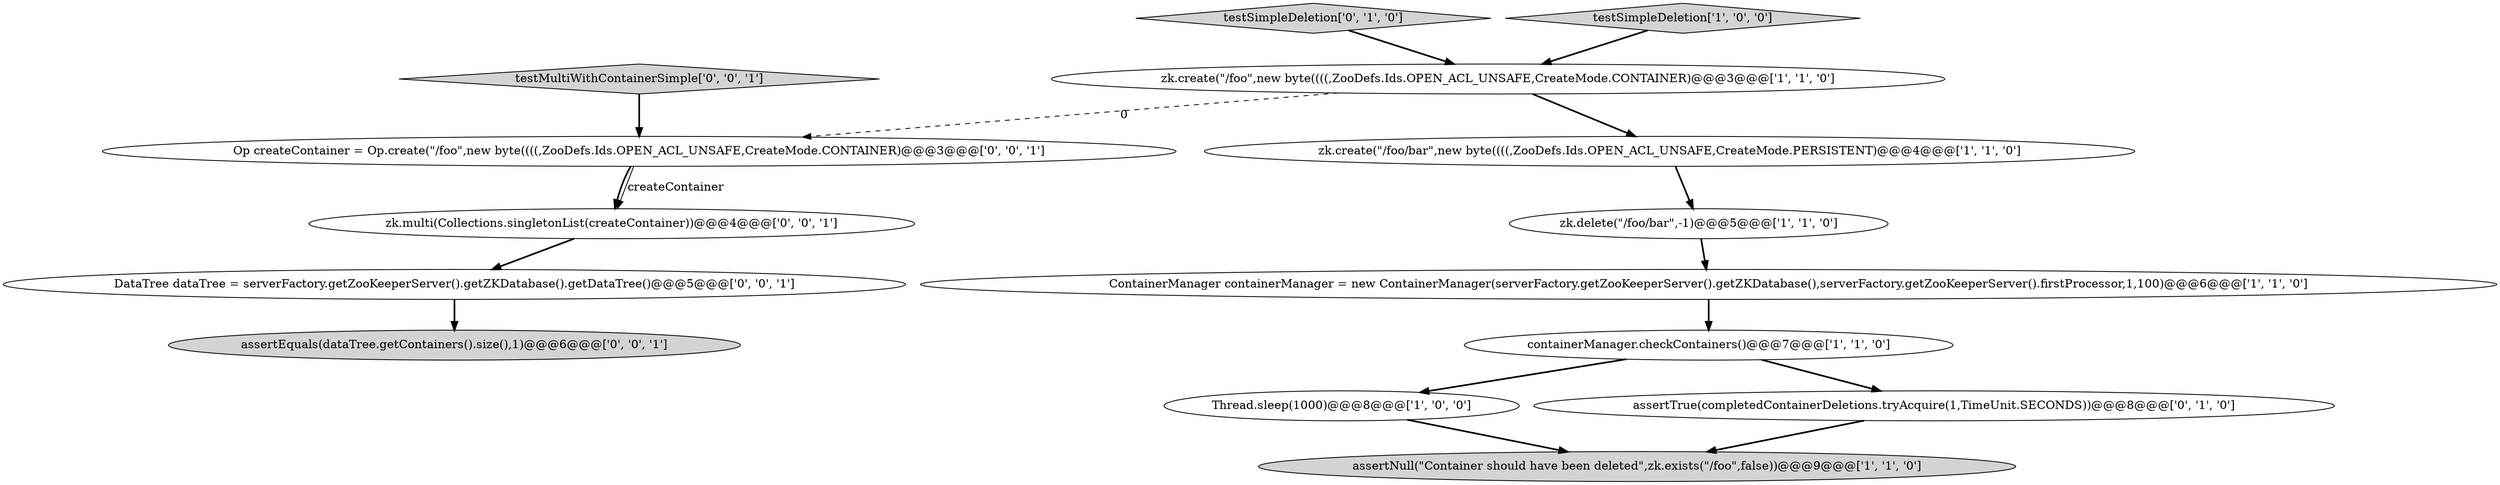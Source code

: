 digraph {
13 [style = filled, label = "assertEquals(dataTree.getContainers().size(),1)@@@6@@@['0', '0', '1']", fillcolor = lightgray, shape = ellipse image = "AAA0AAABBB3BBB"];
11 [style = filled, label = "DataTree dataTree = serverFactory.getZooKeeperServer().getZKDatabase().getDataTree()@@@5@@@['0', '0', '1']", fillcolor = white, shape = ellipse image = "AAA0AAABBB3BBB"];
4 [style = filled, label = "zk.delete(\"/foo/bar\",-1)@@@5@@@['1', '1', '0']", fillcolor = white, shape = ellipse image = "AAA0AAABBB1BBB"];
5 [style = filled, label = "ContainerManager containerManager = new ContainerManager(serverFactory.getZooKeeperServer().getZKDatabase(),serverFactory.getZooKeeperServer().firstProcessor,1,100)@@@6@@@['1', '1', '0']", fillcolor = white, shape = ellipse image = "AAA0AAABBB1BBB"];
14 [style = filled, label = "testMultiWithContainerSimple['0', '0', '1']", fillcolor = lightgray, shape = diamond image = "AAA0AAABBB3BBB"];
12 [style = filled, label = "Op createContainer = Op.create(\"/foo\",new byte((((,ZooDefs.Ids.OPEN_ACL_UNSAFE,CreateMode.CONTAINER)@@@3@@@['0', '0', '1']", fillcolor = white, shape = ellipse image = "AAA0AAABBB3BBB"];
3 [style = filled, label = "assertNull(\"Container should have been deleted\",zk.exists(\"/foo\",false))@@@9@@@['1', '1', '0']", fillcolor = lightgray, shape = ellipse image = "AAA0AAABBB1BBB"];
10 [style = filled, label = "zk.multi(Collections.singletonList(createContainer))@@@4@@@['0', '0', '1']", fillcolor = white, shape = ellipse image = "AAA0AAABBB3BBB"];
7 [style = filled, label = "zk.create(\"/foo/bar\",new byte((((,ZooDefs.Ids.OPEN_ACL_UNSAFE,CreateMode.PERSISTENT)@@@4@@@['1', '1', '0']", fillcolor = white, shape = ellipse image = "AAA0AAABBB1BBB"];
2 [style = filled, label = "containerManager.checkContainers()@@@7@@@['1', '1', '0']", fillcolor = white, shape = ellipse image = "AAA0AAABBB1BBB"];
9 [style = filled, label = "testSimpleDeletion['0', '1', '0']", fillcolor = lightgray, shape = diamond image = "AAA0AAABBB2BBB"];
0 [style = filled, label = "zk.create(\"/foo\",new byte((((,ZooDefs.Ids.OPEN_ACL_UNSAFE,CreateMode.CONTAINER)@@@3@@@['1', '1', '0']", fillcolor = white, shape = ellipse image = "AAA0AAABBB1BBB"];
1 [style = filled, label = "testSimpleDeletion['1', '0', '0']", fillcolor = lightgray, shape = diamond image = "AAA0AAABBB1BBB"];
6 [style = filled, label = "Thread.sleep(1000)@@@8@@@['1', '0', '0']", fillcolor = white, shape = ellipse image = "AAA0AAABBB1BBB"];
8 [style = filled, label = "assertTrue(completedContainerDeletions.tryAcquire(1,TimeUnit.SECONDS))@@@8@@@['0', '1', '0']", fillcolor = white, shape = ellipse image = "AAA0AAABBB2BBB"];
5->2 [style = bold, label=""];
4->5 [style = bold, label=""];
2->6 [style = bold, label=""];
2->8 [style = bold, label=""];
12->10 [style = bold, label=""];
12->10 [style = solid, label="createContainer"];
14->12 [style = bold, label=""];
10->11 [style = bold, label=""];
9->0 [style = bold, label=""];
7->4 [style = bold, label=""];
6->3 [style = bold, label=""];
11->13 [style = bold, label=""];
8->3 [style = bold, label=""];
0->7 [style = bold, label=""];
1->0 [style = bold, label=""];
0->12 [style = dashed, label="0"];
}
